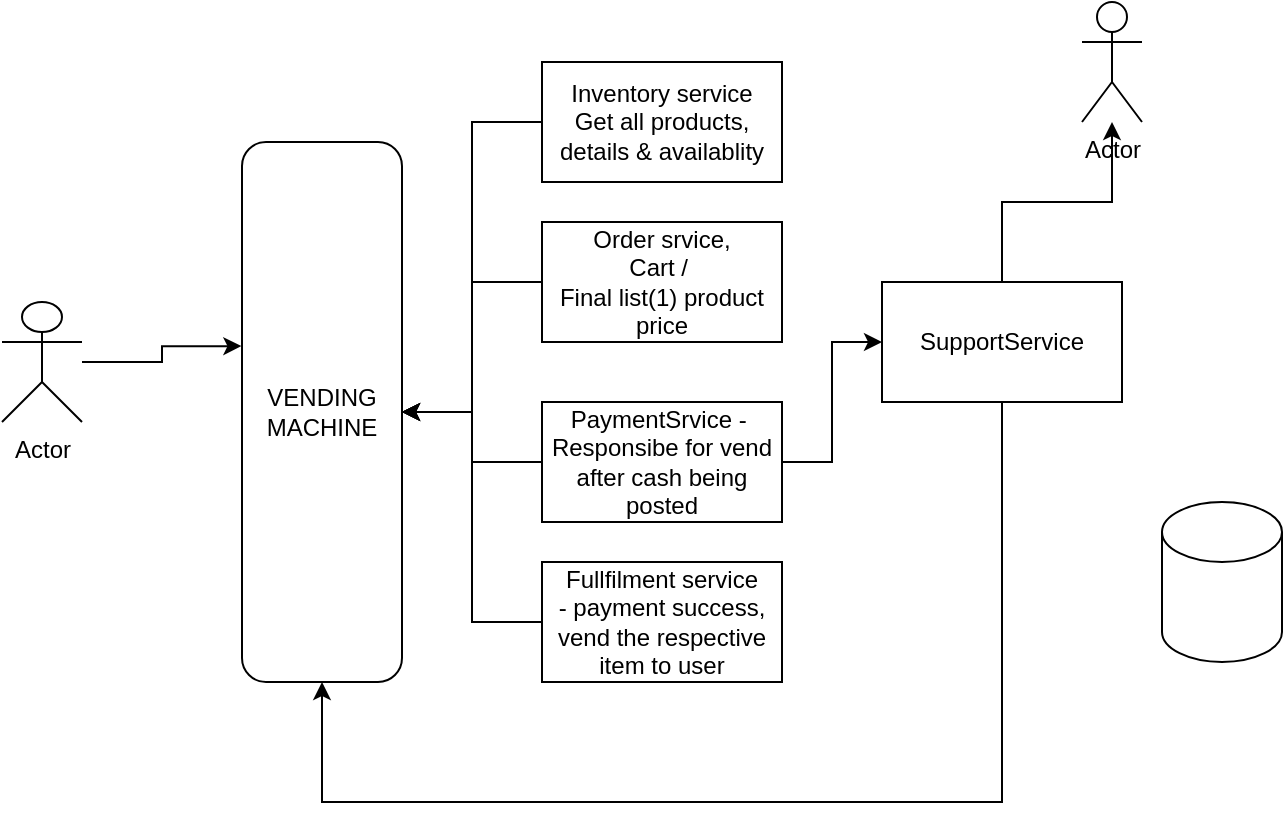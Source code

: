 <mxfile version="16.4.5" type="device"><diagram id="AaMpbID-L_vPuBkSl-4o" name="Page-1"><mxGraphModel dx="865" dy="482" grid="1" gridSize="10" guides="1" tooltips="1" connect="1" arrows="1" fold="1" page="1" pageScale="1" pageWidth="827" pageHeight="1169" math="0" shadow="0"><root><mxCell id="0"/><mxCell id="1" parent="0"/><mxCell id="pFiIjKHmIQtMHWCtMUNW-1" value="VENDING&lt;br&gt;MACHINE&lt;br&gt;" style="rounded=1;whiteSpace=wrap;html=1;" vertex="1" parent="1"><mxGeometry x="280" y="220" width="80" height="270" as="geometry"/></mxCell><mxCell id="pFiIjKHmIQtMHWCtMUNW-3" value="" style="edgeStyle=orthogonalEdgeStyle;rounded=0;orthogonalLoop=1;jettySize=auto;html=1;entryX=-0.004;entryY=0.378;entryDx=0;entryDy=0;entryPerimeter=0;" edge="1" parent="1" source="pFiIjKHmIQtMHWCtMUNW-2" target="pFiIjKHmIQtMHWCtMUNW-1"><mxGeometry relative="1" as="geometry"><mxPoint x="250" y="320" as="targetPoint"/></mxGeometry></mxCell><mxCell id="pFiIjKHmIQtMHWCtMUNW-2" value="Actor" style="shape=umlActor;verticalLabelPosition=bottom;verticalAlign=top;html=1;outlineConnect=0;" vertex="1" parent="1"><mxGeometry x="160" y="300" width="40" height="60" as="geometry"/></mxCell><mxCell id="pFiIjKHmIQtMHWCtMUNW-9" value="" style="edgeStyle=orthogonalEdgeStyle;rounded=0;orthogonalLoop=1;jettySize=auto;html=1;" edge="1" parent="1" source="pFiIjKHmIQtMHWCtMUNW-4" target="pFiIjKHmIQtMHWCtMUNW-1"><mxGeometry relative="1" as="geometry"/></mxCell><mxCell id="pFiIjKHmIQtMHWCtMUNW-4" value="Inventory service&lt;br&gt;Get all products, details &amp;amp; availablity" style="rounded=0;whiteSpace=wrap;html=1;" vertex="1" parent="1"><mxGeometry x="430" y="180" width="120" height="60" as="geometry"/></mxCell><mxCell id="pFiIjKHmIQtMHWCtMUNW-11" value="" style="edgeStyle=orthogonalEdgeStyle;rounded=0;orthogonalLoop=1;jettySize=auto;html=1;" edge="1" parent="1" source="pFiIjKHmIQtMHWCtMUNW-6" target="pFiIjKHmIQtMHWCtMUNW-1"><mxGeometry relative="1" as="geometry"/></mxCell><mxCell id="pFiIjKHmIQtMHWCtMUNW-19" value="" style="edgeStyle=orthogonalEdgeStyle;rounded=0;orthogonalLoop=1;jettySize=auto;html=1;" edge="1" parent="1" source="pFiIjKHmIQtMHWCtMUNW-6" target="pFiIjKHmIQtMHWCtMUNW-13"><mxGeometry relative="1" as="geometry"/></mxCell><mxCell id="pFiIjKHmIQtMHWCtMUNW-6" value="PaymentSrvice -&amp;nbsp;&lt;br&gt;Responsibe for vend after cash being posted" style="rounded=0;whiteSpace=wrap;html=1;" vertex="1" parent="1"><mxGeometry x="430" y="350" width="120" height="60" as="geometry"/></mxCell><mxCell id="pFiIjKHmIQtMHWCtMUNW-10" value="" style="edgeStyle=orthogonalEdgeStyle;rounded=0;orthogonalLoop=1;jettySize=auto;html=1;" edge="1" parent="1" source="pFiIjKHmIQtMHWCtMUNW-7" target="pFiIjKHmIQtMHWCtMUNW-1"><mxGeometry relative="1" as="geometry"/></mxCell><mxCell id="pFiIjKHmIQtMHWCtMUNW-7" value="Order srvice,&lt;br&gt;Cart /&amp;nbsp;&lt;br&gt;Final list(1) product price" style="rounded=0;whiteSpace=wrap;html=1;" vertex="1" parent="1"><mxGeometry x="430" y="260" width="120" height="60" as="geometry"/></mxCell><mxCell id="pFiIjKHmIQtMHWCtMUNW-12" value="" style="edgeStyle=orthogonalEdgeStyle;rounded=0;orthogonalLoop=1;jettySize=auto;html=1;" edge="1" parent="1" source="pFiIjKHmIQtMHWCtMUNW-8" target="pFiIjKHmIQtMHWCtMUNW-1"><mxGeometry relative="1" as="geometry"/></mxCell><mxCell id="pFiIjKHmIQtMHWCtMUNW-8" value="Fullfilment service&lt;br&gt;- payment success, vend the respective item to user" style="rounded=0;whiteSpace=wrap;html=1;" vertex="1" parent="1"><mxGeometry x="430" y="430" width="120" height="60" as="geometry"/></mxCell><mxCell id="pFiIjKHmIQtMHWCtMUNW-15" value="" style="edgeStyle=orthogonalEdgeStyle;rounded=0;orthogonalLoop=1;jettySize=auto;html=1;" edge="1" parent="1" source="pFiIjKHmIQtMHWCtMUNW-13" target="pFiIjKHmIQtMHWCtMUNW-1"><mxGeometry relative="1" as="geometry"><mxPoint x="180" y="390" as="targetPoint"/><Array as="points"><mxPoint x="660" y="550"/><mxPoint x="320" y="550"/></Array></mxGeometry></mxCell><mxCell id="pFiIjKHmIQtMHWCtMUNW-18" value="" style="edgeStyle=orthogonalEdgeStyle;rounded=0;orthogonalLoop=1;jettySize=auto;html=1;" edge="1" parent="1" source="pFiIjKHmIQtMHWCtMUNW-13" target="pFiIjKHmIQtMHWCtMUNW-16"><mxGeometry relative="1" as="geometry"><mxPoint x="660" y="210" as="targetPoint"/></mxGeometry></mxCell><mxCell id="pFiIjKHmIQtMHWCtMUNW-13" value="SupportService&lt;br&gt;" style="rounded=0;whiteSpace=wrap;html=1;" vertex="1" parent="1"><mxGeometry x="600" y="290" width="120" height="60" as="geometry"/></mxCell><mxCell id="pFiIjKHmIQtMHWCtMUNW-16" value="Actor" style="shape=umlActor;verticalLabelPosition=bottom;verticalAlign=top;html=1;outlineConnect=0;" vertex="1" parent="1"><mxGeometry x="700" y="150" width="30" height="60" as="geometry"/></mxCell><mxCell id="pFiIjKHmIQtMHWCtMUNW-20" value="" style="shape=cylinder3;whiteSpace=wrap;html=1;boundedLbl=1;backgroundOutline=1;size=15;" vertex="1" parent="1"><mxGeometry x="740" y="400" width="60" height="80" as="geometry"/></mxCell></root></mxGraphModel></diagram></mxfile>